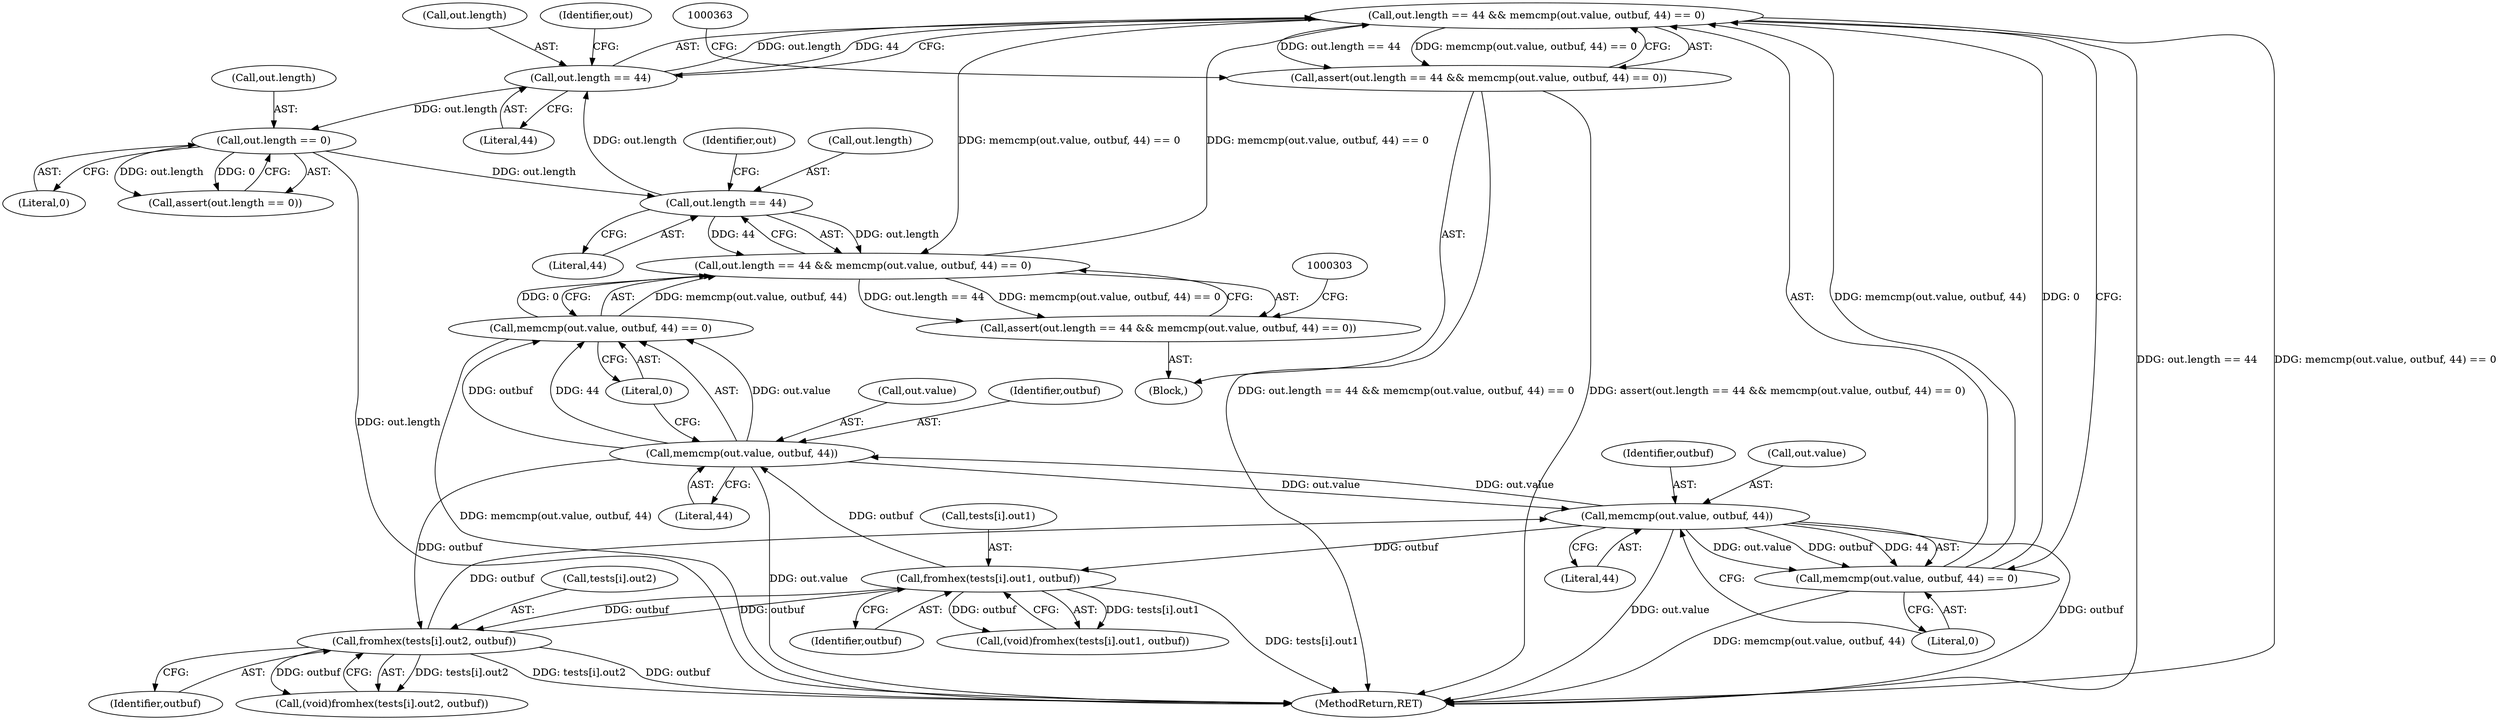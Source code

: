 digraph "0_krb5_82dc33da50338ac84c7b4102dc6513d897d0506a_11@API" {
"1000348" [label="(Call,out.length == 44 && memcmp(out.value, outbuf, 44) == 0)"];
"1000349" [label="(Call,out.length == 44)"];
"1000289" [label="(Call,out.length == 44)"];
"1000386" [label="(Call,out.length == 0)"];
"1000288" [label="(Call,out.length == 44 && memcmp(out.value, outbuf, 44) == 0)"];
"1000348" [label="(Call,out.length == 44 && memcmp(out.value, outbuf, 44) == 0)"];
"1000354" [label="(Call,memcmp(out.value, outbuf, 44) == 0)"];
"1000355" [label="(Call,memcmp(out.value, outbuf, 44))"];
"1000295" [label="(Call,memcmp(out.value, outbuf, 44))"];
"1000280" [label="(Call,fromhex(tests[i].out1, outbuf))"];
"1000340" [label="(Call,fromhex(tests[i].out2, outbuf))"];
"1000294" [label="(Call,memcmp(out.value, outbuf, 44) == 0)"];
"1000287" [label="(Call,assert(out.length == 44 && memcmp(out.value, outbuf, 44) == 0))"];
"1000347" [label="(Call,assert(out.length == 44 && memcmp(out.value, outbuf, 44) == 0))"];
"1000300" [label="(Literal,44)"];
"1000354" [label="(Call,memcmp(out.value, outbuf, 44) == 0)"];
"1000340" [label="(Call,fromhex(tests[i].out2, outbuf))"];
"1000288" [label="(Call,out.length == 44 && memcmp(out.value, outbuf, 44) == 0)"];
"1000295" [label="(Call,memcmp(out.value, outbuf, 44))"];
"1000357" [label="(Identifier,out)"];
"1000386" [label="(Call,out.length == 0)"];
"1000294" [label="(Call,memcmp(out.value, outbuf, 44) == 0)"];
"1000280" [label="(Call,fromhex(tests[i].out1, outbuf))"];
"1000406" [label="(MethodReturn,RET)"];
"1000360" [label="(Literal,44)"];
"1000286" [label="(Identifier,outbuf)"];
"1000297" [label="(Identifier,out)"];
"1000296" [label="(Call,out.value)"];
"1000281" [label="(Call,tests[i].out1)"];
"1000299" [label="(Identifier,outbuf)"];
"1000338" [label="(Call,(void)fromhex(tests[i].out2, outbuf))"];
"1000348" [label="(Call,out.length == 44 && memcmp(out.value, outbuf, 44) == 0)"];
"1000290" [label="(Call,out.length)"];
"1000390" [label="(Literal,0)"];
"1000350" [label="(Call,out.length)"];
"1000289" [label="(Call,out.length == 44)"];
"1000278" [label="(Call,(void)fromhex(tests[i].out1, outbuf))"];
"1000385" [label="(Call,assert(out.length == 0))"];
"1000359" [label="(Identifier,outbuf)"];
"1000349" [label="(Call,out.length == 44)"];
"1000346" [label="(Identifier,outbuf)"];
"1000341" [label="(Call,tests[i].out2)"];
"1000301" [label="(Literal,0)"];
"1000347" [label="(Call,assert(out.length == 44 && memcmp(out.value, outbuf, 44) == 0))"];
"1000287" [label="(Call,assert(out.length == 44 && memcmp(out.value, outbuf, 44) == 0))"];
"1000355" [label="(Call,memcmp(out.value, outbuf, 44))"];
"1000183" [label="(Block,)"];
"1000356" [label="(Call,out.value)"];
"1000353" [label="(Literal,44)"];
"1000361" [label="(Literal,0)"];
"1000293" [label="(Literal,44)"];
"1000387" [label="(Call,out.length)"];
"1000348" -> "1000347"  [label="AST: "];
"1000348" -> "1000349"  [label="CFG: "];
"1000348" -> "1000354"  [label="CFG: "];
"1000349" -> "1000348"  [label="AST: "];
"1000354" -> "1000348"  [label="AST: "];
"1000347" -> "1000348"  [label="CFG: "];
"1000348" -> "1000406"  [label="DDG: out.length == 44"];
"1000348" -> "1000406"  [label="DDG: memcmp(out.value, outbuf, 44) == 0"];
"1000348" -> "1000288"  [label="DDG: memcmp(out.value, outbuf, 44) == 0"];
"1000348" -> "1000347"  [label="DDG: out.length == 44"];
"1000348" -> "1000347"  [label="DDG: memcmp(out.value, outbuf, 44) == 0"];
"1000349" -> "1000348"  [label="DDG: out.length"];
"1000349" -> "1000348"  [label="DDG: 44"];
"1000288" -> "1000348"  [label="DDG: memcmp(out.value, outbuf, 44) == 0"];
"1000354" -> "1000348"  [label="DDG: memcmp(out.value, outbuf, 44)"];
"1000354" -> "1000348"  [label="DDG: 0"];
"1000349" -> "1000353"  [label="CFG: "];
"1000350" -> "1000349"  [label="AST: "];
"1000353" -> "1000349"  [label="AST: "];
"1000357" -> "1000349"  [label="CFG: "];
"1000289" -> "1000349"  [label="DDG: out.length"];
"1000349" -> "1000386"  [label="DDG: out.length"];
"1000289" -> "1000288"  [label="AST: "];
"1000289" -> "1000293"  [label="CFG: "];
"1000290" -> "1000289"  [label="AST: "];
"1000293" -> "1000289"  [label="AST: "];
"1000297" -> "1000289"  [label="CFG: "];
"1000288" -> "1000289"  [label="CFG: "];
"1000289" -> "1000288"  [label="DDG: out.length"];
"1000289" -> "1000288"  [label="DDG: 44"];
"1000386" -> "1000289"  [label="DDG: out.length"];
"1000386" -> "1000385"  [label="AST: "];
"1000386" -> "1000390"  [label="CFG: "];
"1000387" -> "1000386"  [label="AST: "];
"1000390" -> "1000386"  [label="AST: "];
"1000385" -> "1000386"  [label="CFG: "];
"1000386" -> "1000406"  [label="DDG: out.length"];
"1000386" -> "1000385"  [label="DDG: out.length"];
"1000386" -> "1000385"  [label="DDG: 0"];
"1000288" -> "1000287"  [label="AST: "];
"1000288" -> "1000294"  [label="CFG: "];
"1000294" -> "1000288"  [label="AST: "];
"1000287" -> "1000288"  [label="CFG: "];
"1000288" -> "1000287"  [label="DDG: out.length == 44"];
"1000288" -> "1000287"  [label="DDG: memcmp(out.value, outbuf, 44) == 0"];
"1000294" -> "1000288"  [label="DDG: memcmp(out.value, outbuf, 44)"];
"1000294" -> "1000288"  [label="DDG: 0"];
"1000354" -> "1000361"  [label="CFG: "];
"1000355" -> "1000354"  [label="AST: "];
"1000361" -> "1000354"  [label="AST: "];
"1000354" -> "1000406"  [label="DDG: memcmp(out.value, outbuf, 44)"];
"1000355" -> "1000354"  [label="DDG: out.value"];
"1000355" -> "1000354"  [label="DDG: outbuf"];
"1000355" -> "1000354"  [label="DDG: 44"];
"1000355" -> "1000360"  [label="CFG: "];
"1000356" -> "1000355"  [label="AST: "];
"1000359" -> "1000355"  [label="AST: "];
"1000360" -> "1000355"  [label="AST: "];
"1000361" -> "1000355"  [label="CFG: "];
"1000355" -> "1000406"  [label="DDG: out.value"];
"1000355" -> "1000406"  [label="DDG: outbuf"];
"1000355" -> "1000280"  [label="DDG: outbuf"];
"1000355" -> "1000295"  [label="DDG: out.value"];
"1000295" -> "1000355"  [label="DDG: out.value"];
"1000340" -> "1000355"  [label="DDG: outbuf"];
"1000295" -> "1000294"  [label="AST: "];
"1000295" -> "1000300"  [label="CFG: "];
"1000296" -> "1000295"  [label="AST: "];
"1000299" -> "1000295"  [label="AST: "];
"1000300" -> "1000295"  [label="AST: "];
"1000301" -> "1000295"  [label="CFG: "];
"1000295" -> "1000406"  [label="DDG: out.value"];
"1000295" -> "1000294"  [label="DDG: out.value"];
"1000295" -> "1000294"  [label="DDG: outbuf"];
"1000295" -> "1000294"  [label="DDG: 44"];
"1000280" -> "1000295"  [label="DDG: outbuf"];
"1000295" -> "1000340"  [label="DDG: outbuf"];
"1000280" -> "1000278"  [label="AST: "];
"1000280" -> "1000286"  [label="CFG: "];
"1000281" -> "1000280"  [label="AST: "];
"1000286" -> "1000280"  [label="AST: "];
"1000278" -> "1000280"  [label="CFG: "];
"1000280" -> "1000406"  [label="DDG: tests[i].out1"];
"1000280" -> "1000278"  [label="DDG: tests[i].out1"];
"1000280" -> "1000278"  [label="DDG: outbuf"];
"1000340" -> "1000280"  [label="DDG: outbuf"];
"1000280" -> "1000340"  [label="DDG: outbuf"];
"1000340" -> "1000338"  [label="AST: "];
"1000340" -> "1000346"  [label="CFG: "];
"1000341" -> "1000340"  [label="AST: "];
"1000346" -> "1000340"  [label="AST: "];
"1000338" -> "1000340"  [label="CFG: "];
"1000340" -> "1000406"  [label="DDG: outbuf"];
"1000340" -> "1000406"  [label="DDG: tests[i].out2"];
"1000340" -> "1000338"  [label="DDG: tests[i].out2"];
"1000340" -> "1000338"  [label="DDG: outbuf"];
"1000294" -> "1000301"  [label="CFG: "];
"1000301" -> "1000294"  [label="AST: "];
"1000294" -> "1000406"  [label="DDG: memcmp(out.value, outbuf, 44)"];
"1000287" -> "1000183"  [label="AST: "];
"1000303" -> "1000287"  [label="CFG: "];
"1000347" -> "1000183"  [label="AST: "];
"1000363" -> "1000347"  [label="CFG: "];
"1000347" -> "1000406"  [label="DDG: out.length == 44 && memcmp(out.value, outbuf, 44) == 0"];
"1000347" -> "1000406"  [label="DDG: assert(out.length == 44 && memcmp(out.value, outbuf, 44) == 0)"];
}
